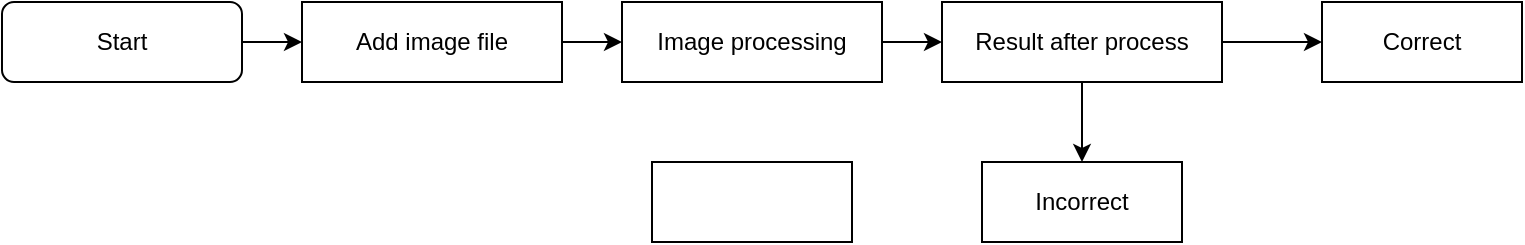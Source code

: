 <mxfile version="24.3.1" type="github">
  <diagram id="C5RBs43oDa-KdzZeNtuy" name="Page-1">
    <mxGraphModel dx="724" dy="384" grid="1" gridSize="10" guides="1" tooltips="1" connect="1" arrows="1" fold="1" page="1" pageScale="1" pageWidth="827" pageHeight="1169" math="0" shadow="0">
      <root>
        <mxCell id="WIyWlLk6GJQsqaUBKTNV-0" />
        <mxCell id="WIyWlLk6GJQsqaUBKTNV-1" parent="WIyWlLk6GJQsqaUBKTNV-0" />
        <mxCell id="iuT1NI7rebQySD4Z3-t--4" style="edgeStyle=orthogonalEdgeStyle;rounded=0;orthogonalLoop=1;jettySize=auto;html=1;" edge="1" parent="WIyWlLk6GJQsqaUBKTNV-1" source="WIyWlLk6GJQsqaUBKTNV-3" target="iuT1NI7rebQySD4Z3-t--0">
          <mxGeometry relative="1" as="geometry" />
        </mxCell>
        <mxCell id="WIyWlLk6GJQsqaUBKTNV-3" value="Start" style="rounded=1;whiteSpace=wrap;html=1;fontSize=12;glass=0;strokeWidth=1;shadow=0;" parent="WIyWlLk6GJQsqaUBKTNV-1" vertex="1">
          <mxGeometry x="50" y="100" width="120" height="40" as="geometry" />
        </mxCell>
        <mxCell id="iuT1NI7rebQySD4Z3-t--5" style="edgeStyle=orthogonalEdgeStyle;rounded=0;orthogonalLoop=1;jettySize=auto;html=1;entryX=0;entryY=0.5;entryDx=0;entryDy=0;" edge="1" parent="WIyWlLk6GJQsqaUBKTNV-1" source="iuT1NI7rebQySD4Z3-t--0" target="iuT1NI7rebQySD4Z3-t--1">
          <mxGeometry relative="1" as="geometry" />
        </mxCell>
        <mxCell id="iuT1NI7rebQySD4Z3-t--0" value="Add image file" style="rounded=0;whiteSpace=wrap;html=1;" vertex="1" parent="WIyWlLk6GJQsqaUBKTNV-1">
          <mxGeometry x="200" y="100" width="130" height="40" as="geometry" />
        </mxCell>
        <mxCell id="iuT1NI7rebQySD4Z3-t--6" style="edgeStyle=orthogonalEdgeStyle;rounded=0;orthogonalLoop=1;jettySize=auto;html=1;entryX=0;entryY=0.5;entryDx=0;entryDy=0;" edge="1" parent="WIyWlLk6GJQsqaUBKTNV-1" source="iuT1NI7rebQySD4Z3-t--1" target="iuT1NI7rebQySD4Z3-t--2">
          <mxGeometry relative="1" as="geometry" />
        </mxCell>
        <mxCell id="iuT1NI7rebQySD4Z3-t--1" value="Image processing" style="rounded=0;whiteSpace=wrap;html=1;" vertex="1" parent="WIyWlLk6GJQsqaUBKTNV-1">
          <mxGeometry x="360" y="100" width="130" height="40" as="geometry" />
        </mxCell>
        <mxCell id="iuT1NI7rebQySD4Z3-t--10" style="edgeStyle=orthogonalEdgeStyle;rounded=0;orthogonalLoop=1;jettySize=auto;html=1;entryX=0.5;entryY=0;entryDx=0;entryDy=0;" edge="1" parent="WIyWlLk6GJQsqaUBKTNV-1" source="iuT1NI7rebQySD4Z3-t--2" target="iuT1NI7rebQySD4Z3-t--8">
          <mxGeometry relative="1" as="geometry" />
        </mxCell>
        <mxCell id="iuT1NI7rebQySD4Z3-t--11" style="edgeStyle=orthogonalEdgeStyle;rounded=0;orthogonalLoop=1;jettySize=auto;html=1;entryX=0;entryY=0.5;entryDx=0;entryDy=0;" edge="1" parent="WIyWlLk6GJQsqaUBKTNV-1" source="iuT1NI7rebQySD4Z3-t--2" target="iuT1NI7rebQySD4Z3-t--9">
          <mxGeometry relative="1" as="geometry" />
        </mxCell>
        <mxCell id="iuT1NI7rebQySD4Z3-t--2" value="Result after process" style="rounded=0;whiteSpace=wrap;html=1;" vertex="1" parent="WIyWlLk6GJQsqaUBKTNV-1">
          <mxGeometry x="520" y="100" width="140" height="40" as="geometry" />
        </mxCell>
        <mxCell id="iuT1NI7rebQySD4Z3-t--8" value="Incorrect" style="rounded=0;whiteSpace=wrap;html=1;" vertex="1" parent="WIyWlLk6GJQsqaUBKTNV-1">
          <mxGeometry x="540" y="180" width="100" height="40" as="geometry" />
        </mxCell>
        <mxCell id="iuT1NI7rebQySD4Z3-t--9" value="Correct" style="rounded=0;whiteSpace=wrap;html=1;" vertex="1" parent="WIyWlLk6GJQsqaUBKTNV-1">
          <mxGeometry x="710" y="100" width="100" height="40" as="geometry" />
        </mxCell>
        <mxCell id="iuT1NI7rebQySD4Z3-t--12" value="" style="rounded=0;whiteSpace=wrap;html=1;" vertex="1" parent="WIyWlLk6GJQsqaUBKTNV-1">
          <mxGeometry x="375" y="180" width="100" height="40" as="geometry" />
        </mxCell>
      </root>
    </mxGraphModel>
  </diagram>
</mxfile>
